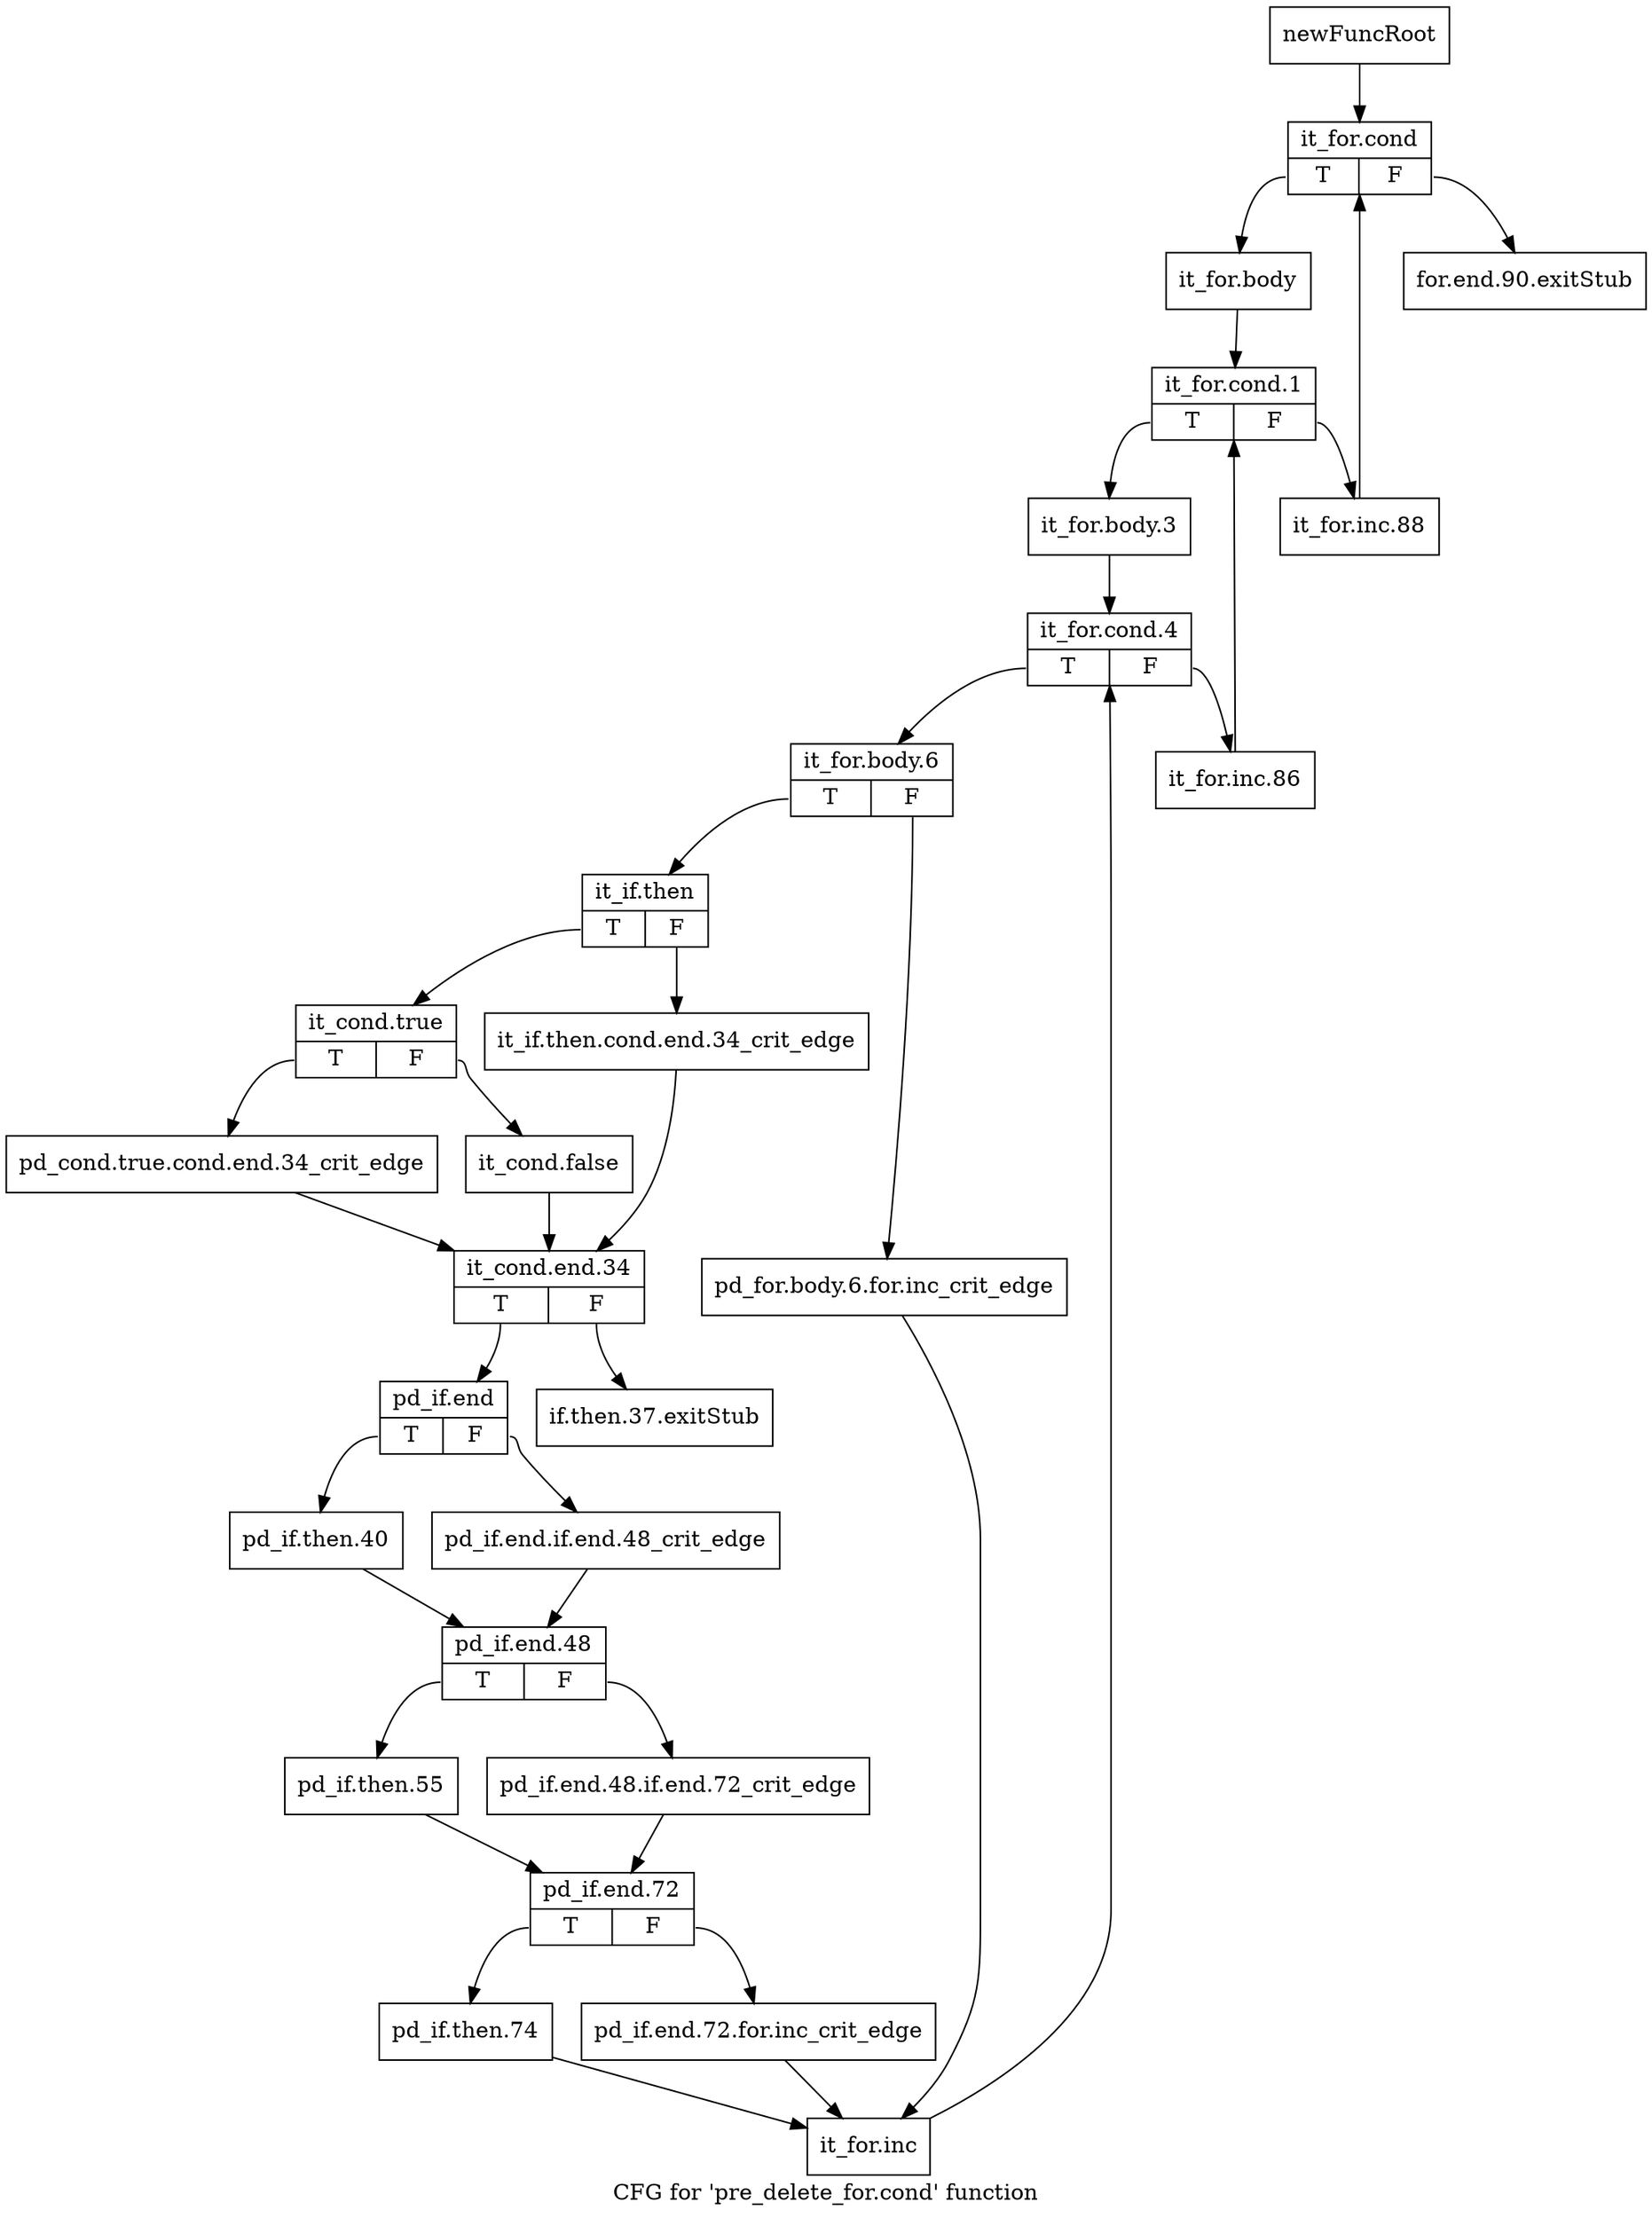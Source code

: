 digraph "CFG for 'pre_delete_for.cond' function" {
	label="CFG for 'pre_delete_for.cond' function";

	Node0xb195a40 [shape=record,label="{newFuncRoot}"];
	Node0xb195a40 -> Node0xb195b30;
	Node0xb195a90 [shape=record,label="{for.end.90.exitStub}"];
	Node0xb195ae0 [shape=record,label="{if.then.37.exitStub}"];
	Node0xb195b30 [shape=record,label="{it_for.cond|{<s0>T|<s1>F}}"];
	Node0xb195b30:s0 -> Node0xb195b80;
	Node0xb195b30:s1 -> Node0xb195a90;
	Node0xb195b80 [shape=record,label="{it_for.body}"];
	Node0xb195b80 -> Node0xb195bd0;
	Node0xb195bd0 [shape=record,label="{it_for.cond.1|{<s0>T|<s1>F}}"];
	Node0xb195bd0:s0 -> Node0xb195c70;
	Node0xb195bd0:s1 -> Node0xb195c20;
	Node0xb195c20 [shape=record,label="{it_for.inc.88}"];
	Node0xb195c20 -> Node0xb195b30;
	Node0xb195c70 [shape=record,label="{it_for.body.3}"];
	Node0xb195c70 -> Node0xb195cc0;
	Node0xb195cc0 [shape=record,label="{it_for.cond.4|{<s0>T|<s1>F}}"];
	Node0xb195cc0:s0 -> Node0xb195d60;
	Node0xb195cc0:s1 -> Node0xb195d10;
	Node0xb195d10 [shape=record,label="{it_for.inc.86}"];
	Node0xb195d10 -> Node0xb195bd0;
	Node0xb195d60 [shape=record,label="{it_for.body.6|{<s0>T|<s1>F}}"];
	Node0xb195d60:s0 -> Node0xb195e00;
	Node0xb195d60:s1 -> Node0xb195db0;
	Node0xb195db0 [shape=record,label="{pd_for.body.6.for.inc_crit_edge}"];
	Node0xb195db0 -> Node0xb1962b0;
	Node0xb195e00 [shape=record,label="{it_if.then|{<s0>T|<s1>F}}"];
	Node0xb195e00:s0 -> Node0xb195ea0;
	Node0xb195e00:s1 -> Node0xb195e50;
	Node0xb195e50 [shape=record,label="{it_if.then.cond.end.34_crit_edge}"];
	Node0xb195e50 -> Node0xb195f90;
	Node0xb195ea0 [shape=record,label="{it_cond.true|{<s0>T|<s1>F}}"];
	Node0xb195ea0:s0 -> Node0xb195f40;
	Node0xb195ea0:s1 -> Node0xb195ef0;
	Node0xb195ef0 [shape=record,label="{it_cond.false}"];
	Node0xb195ef0 -> Node0xb195f90;
	Node0xb195f40 [shape=record,label="{pd_cond.true.cond.end.34_crit_edge}"];
	Node0xb195f40 -> Node0xb195f90;
	Node0xb195f90 [shape=record,label="{it_cond.end.34|{<s0>T|<s1>F}}"];
	Node0xb195f90:s0 -> Node0xb195fe0;
	Node0xb195f90:s1 -> Node0xb195ae0;
	Node0xb195fe0 [shape=record,label="{pd_if.end|{<s0>T|<s1>F}}"];
	Node0xb195fe0:s0 -> Node0xb196080;
	Node0xb195fe0:s1 -> Node0xb196030;
	Node0xb196030 [shape=record,label="{pd_if.end.if.end.48_crit_edge}"];
	Node0xb196030 -> Node0xb1960d0;
	Node0xb196080 [shape=record,label="{pd_if.then.40}"];
	Node0xb196080 -> Node0xb1960d0;
	Node0xb1960d0 [shape=record,label="{pd_if.end.48|{<s0>T|<s1>F}}"];
	Node0xb1960d0:s0 -> Node0xb196170;
	Node0xb1960d0:s1 -> Node0xb196120;
	Node0xb196120 [shape=record,label="{pd_if.end.48.if.end.72_crit_edge}"];
	Node0xb196120 -> Node0xb1961c0;
	Node0xb196170 [shape=record,label="{pd_if.then.55}"];
	Node0xb196170 -> Node0xb1961c0;
	Node0xb1961c0 [shape=record,label="{pd_if.end.72|{<s0>T|<s1>F}}"];
	Node0xb1961c0:s0 -> Node0xb196260;
	Node0xb1961c0:s1 -> Node0xb196210;
	Node0xb196210 [shape=record,label="{pd_if.end.72.for.inc_crit_edge}"];
	Node0xb196210 -> Node0xb1962b0;
	Node0xb196260 [shape=record,label="{pd_if.then.74}"];
	Node0xb196260 -> Node0xb1962b0;
	Node0xb1962b0 [shape=record,label="{it_for.inc}"];
	Node0xb1962b0 -> Node0xb195cc0;
}
